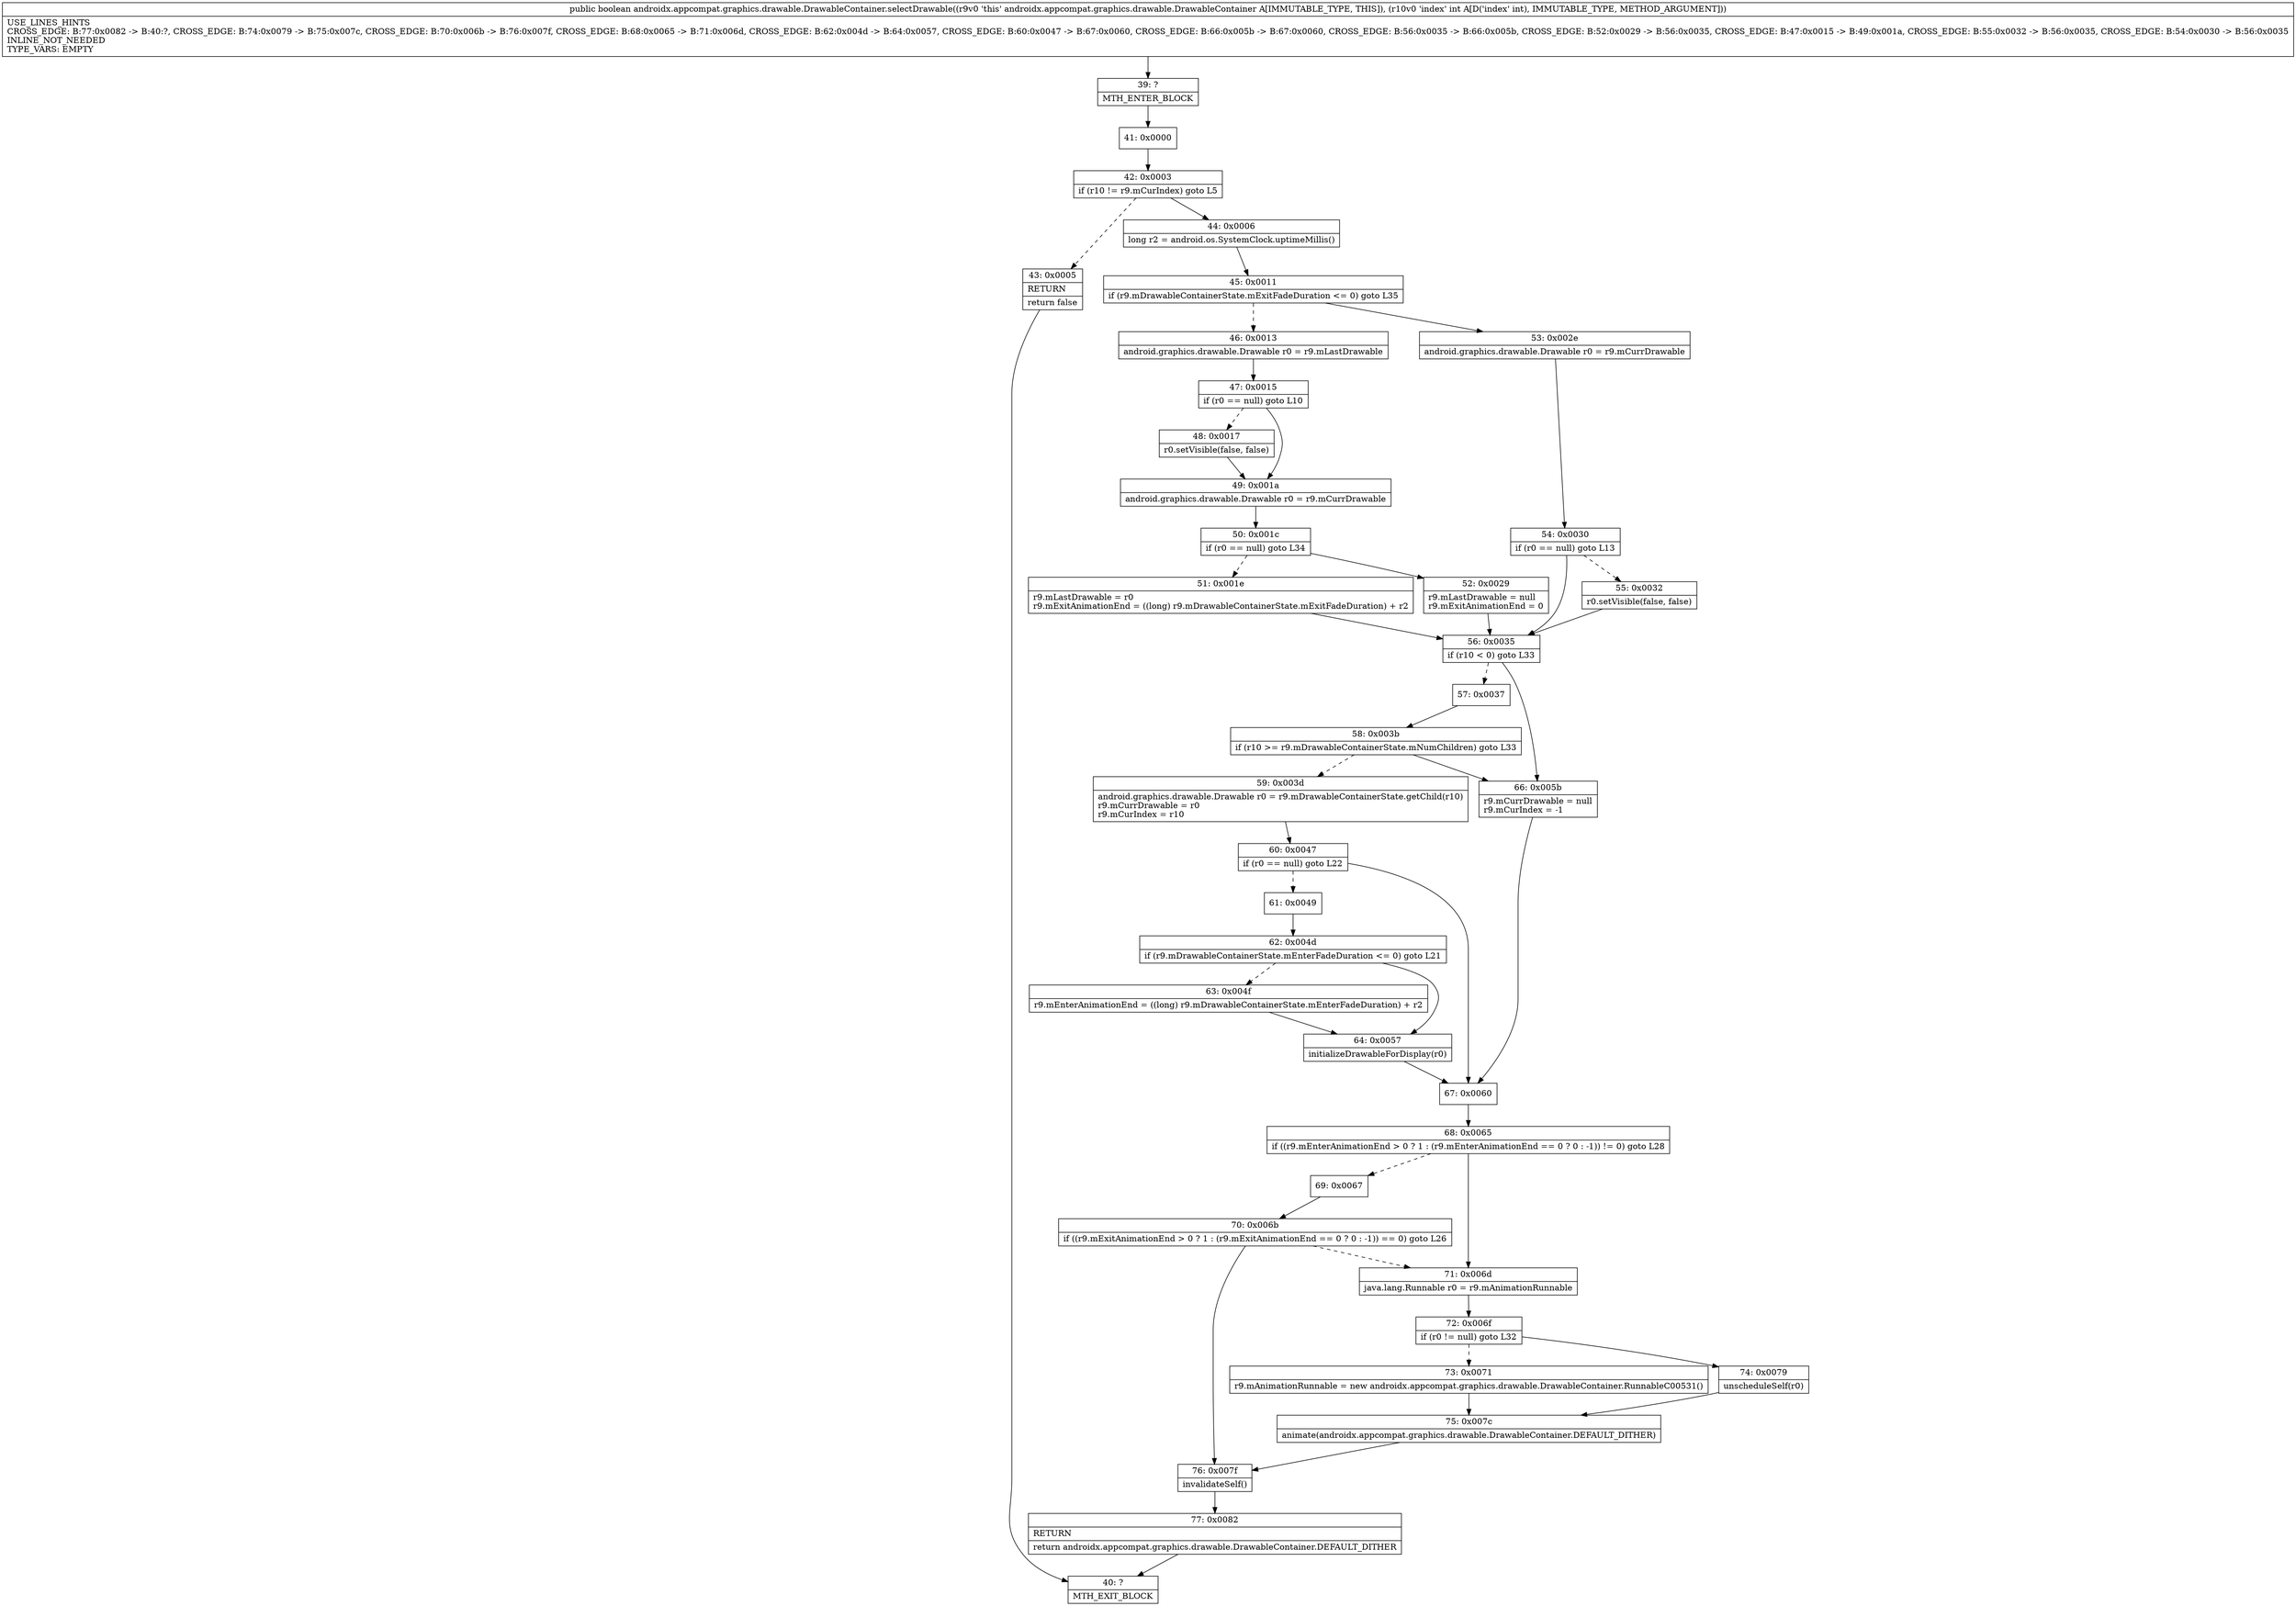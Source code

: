 digraph "CFG forandroidx.appcompat.graphics.drawable.DrawableContainer.selectDrawable(I)Z" {
Node_39 [shape=record,label="{39\:\ ?|MTH_ENTER_BLOCK\l}"];
Node_41 [shape=record,label="{41\:\ 0x0000}"];
Node_42 [shape=record,label="{42\:\ 0x0003|if (r10 != r9.mCurIndex) goto L5\l}"];
Node_43 [shape=record,label="{43\:\ 0x0005|RETURN\l|return false\l}"];
Node_40 [shape=record,label="{40\:\ ?|MTH_EXIT_BLOCK\l}"];
Node_44 [shape=record,label="{44\:\ 0x0006|long r2 = android.os.SystemClock.uptimeMillis()\l}"];
Node_45 [shape=record,label="{45\:\ 0x0011|if (r9.mDrawableContainerState.mExitFadeDuration \<= 0) goto L35\l}"];
Node_46 [shape=record,label="{46\:\ 0x0013|android.graphics.drawable.Drawable r0 = r9.mLastDrawable\l}"];
Node_47 [shape=record,label="{47\:\ 0x0015|if (r0 == null) goto L10\l}"];
Node_48 [shape=record,label="{48\:\ 0x0017|r0.setVisible(false, false)\l}"];
Node_49 [shape=record,label="{49\:\ 0x001a|android.graphics.drawable.Drawable r0 = r9.mCurrDrawable\l}"];
Node_50 [shape=record,label="{50\:\ 0x001c|if (r0 == null) goto L34\l}"];
Node_51 [shape=record,label="{51\:\ 0x001e|r9.mLastDrawable = r0\lr9.mExitAnimationEnd = ((long) r9.mDrawableContainerState.mExitFadeDuration) + r2\l}"];
Node_56 [shape=record,label="{56\:\ 0x0035|if (r10 \< 0) goto L33\l}"];
Node_57 [shape=record,label="{57\:\ 0x0037}"];
Node_58 [shape=record,label="{58\:\ 0x003b|if (r10 \>= r9.mDrawableContainerState.mNumChildren) goto L33\l}"];
Node_59 [shape=record,label="{59\:\ 0x003d|android.graphics.drawable.Drawable r0 = r9.mDrawableContainerState.getChild(r10)\lr9.mCurrDrawable = r0\lr9.mCurIndex = r10\l}"];
Node_60 [shape=record,label="{60\:\ 0x0047|if (r0 == null) goto L22\l}"];
Node_61 [shape=record,label="{61\:\ 0x0049}"];
Node_62 [shape=record,label="{62\:\ 0x004d|if (r9.mDrawableContainerState.mEnterFadeDuration \<= 0) goto L21\l}"];
Node_63 [shape=record,label="{63\:\ 0x004f|r9.mEnterAnimationEnd = ((long) r9.mDrawableContainerState.mEnterFadeDuration) + r2\l}"];
Node_64 [shape=record,label="{64\:\ 0x0057|initializeDrawableForDisplay(r0)\l}"];
Node_67 [shape=record,label="{67\:\ 0x0060}"];
Node_68 [shape=record,label="{68\:\ 0x0065|if ((r9.mEnterAnimationEnd \> 0 ? 1 : (r9.mEnterAnimationEnd == 0 ? 0 : \-1)) != 0) goto L28\l}"];
Node_69 [shape=record,label="{69\:\ 0x0067}"];
Node_70 [shape=record,label="{70\:\ 0x006b|if ((r9.mExitAnimationEnd \> 0 ? 1 : (r9.mExitAnimationEnd == 0 ? 0 : \-1)) == 0) goto L26\l}"];
Node_76 [shape=record,label="{76\:\ 0x007f|invalidateSelf()\l}"];
Node_77 [shape=record,label="{77\:\ 0x0082|RETURN\l|return androidx.appcompat.graphics.drawable.DrawableContainer.DEFAULT_DITHER\l}"];
Node_71 [shape=record,label="{71\:\ 0x006d|java.lang.Runnable r0 = r9.mAnimationRunnable\l}"];
Node_72 [shape=record,label="{72\:\ 0x006f|if (r0 != null) goto L32\l}"];
Node_73 [shape=record,label="{73\:\ 0x0071|r9.mAnimationRunnable = new androidx.appcompat.graphics.drawable.DrawableContainer.RunnableC00531()\l}"];
Node_75 [shape=record,label="{75\:\ 0x007c|animate(androidx.appcompat.graphics.drawable.DrawableContainer.DEFAULT_DITHER)\l}"];
Node_74 [shape=record,label="{74\:\ 0x0079|unscheduleSelf(r0)\l}"];
Node_66 [shape=record,label="{66\:\ 0x005b|r9.mCurrDrawable = null\lr9.mCurIndex = \-1\l}"];
Node_52 [shape=record,label="{52\:\ 0x0029|r9.mLastDrawable = null\lr9.mExitAnimationEnd = 0\l}"];
Node_53 [shape=record,label="{53\:\ 0x002e|android.graphics.drawable.Drawable r0 = r9.mCurrDrawable\l}"];
Node_54 [shape=record,label="{54\:\ 0x0030|if (r0 == null) goto L13\l}"];
Node_55 [shape=record,label="{55\:\ 0x0032|r0.setVisible(false, false)\l}"];
MethodNode[shape=record,label="{public boolean androidx.appcompat.graphics.drawable.DrawableContainer.selectDrawable((r9v0 'this' androidx.appcompat.graphics.drawable.DrawableContainer A[IMMUTABLE_TYPE, THIS]), (r10v0 'index' int A[D('index' int), IMMUTABLE_TYPE, METHOD_ARGUMENT]))  | USE_LINES_HINTS\lCROSS_EDGE: B:77:0x0082 \-\> B:40:?, CROSS_EDGE: B:74:0x0079 \-\> B:75:0x007c, CROSS_EDGE: B:70:0x006b \-\> B:76:0x007f, CROSS_EDGE: B:68:0x0065 \-\> B:71:0x006d, CROSS_EDGE: B:62:0x004d \-\> B:64:0x0057, CROSS_EDGE: B:60:0x0047 \-\> B:67:0x0060, CROSS_EDGE: B:66:0x005b \-\> B:67:0x0060, CROSS_EDGE: B:56:0x0035 \-\> B:66:0x005b, CROSS_EDGE: B:52:0x0029 \-\> B:56:0x0035, CROSS_EDGE: B:47:0x0015 \-\> B:49:0x001a, CROSS_EDGE: B:55:0x0032 \-\> B:56:0x0035, CROSS_EDGE: B:54:0x0030 \-\> B:56:0x0035\lINLINE_NOT_NEEDED\lTYPE_VARS: EMPTY\l}"];
MethodNode -> Node_39;Node_39 -> Node_41;
Node_41 -> Node_42;
Node_42 -> Node_43[style=dashed];
Node_42 -> Node_44;
Node_43 -> Node_40;
Node_44 -> Node_45;
Node_45 -> Node_46[style=dashed];
Node_45 -> Node_53;
Node_46 -> Node_47;
Node_47 -> Node_48[style=dashed];
Node_47 -> Node_49;
Node_48 -> Node_49;
Node_49 -> Node_50;
Node_50 -> Node_51[style=dashed];
Node_50 -> Node_52;
Node_51 -> Node_56;
Node_56 -> Node_57[style=dashed];
Node_56 -> Node_66;
Node_57 -> Node_58;
Node_58 -> Node_59[style=dashed];
Node_58 -> Node_66;
Node_59 -> Node_60;
Node_60 -> Node_61[style=dashed];
Node_60 -> Node_67;
Node_61 -> Node_62;
Node_62 -> Node_63[style=dashed];
Node_62 -> Node_64;
Node_63 -> Node_64;
Node_64 -> Node_67;
Node_67 -> Node_68;
Node_68 -> Node_69[style=dashed];
Node_68 -> Node_71;
Node_69 -> Node_70;
Node_70 -> Node_71[style=dashed];
Node_70 -> Node_76;
Node_76 -> Node_77;
Node_77 -> Node_40;
Node_71 -> Node_72;
Node_72 -> Node_73[style=dashed];
Node_72 -> Node_74;
Node_73 -> Node_75;
Node_75 -> Node_76;
Node_74 -> Node_75;
Node_66 -> Node_67;
Node_52 -> Node_56;
Node_53 -> Node_54;
Node_54 -> Node_55[style=dashed];
Node_54 -> Node_56;
Node_55 -> Node_56;
}

